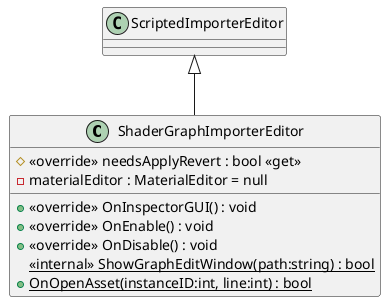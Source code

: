 @startuml
class ShaderGraphImporterEditor {
    # <<override>> needsApplyRevert : bool <<get>>
    - materialEditor : MaterialEditor = null
    + <<override>> OnInspectorGUI() : void
    + <<override>> OnEnable() : void
    + <<override>> OnDisable() : void
    <<internal>> {static} ShowGraphEditWindow(path:string) : bool
    + {static} OnOpenAsset(instanceID:int, line:int) : bool
}
ScriptedImporterEditor <|-- ShaderGraphImporterEditor
@enduml
